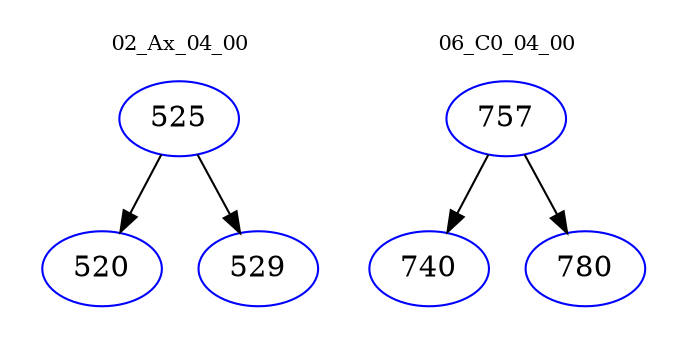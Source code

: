 digraph{
subgraph cluster_0 {
color = white
label = "02_Ax_04_00";
fontsize=10;
T0_525 [label="525", color="blue"]
T0_525 -> T0_520 [color="black"]
T0_520 [label="520", color="blue"]
T0_525 -> T0_529 [color="black"]
T0_529 [label="529", color="blue"]
}
subgraph cluster_1 {
color = white
label = "06_C0_04_00";
fontsize=10;
T1_757 [label="757", color="blue"]
T1_757 -> T1_740 [color="black"]
T1_740 [label="740", color="blue"]
T1_757 -> T1_780 [color="black"]
T1_780 [label="780", color="blue"]
}
}
